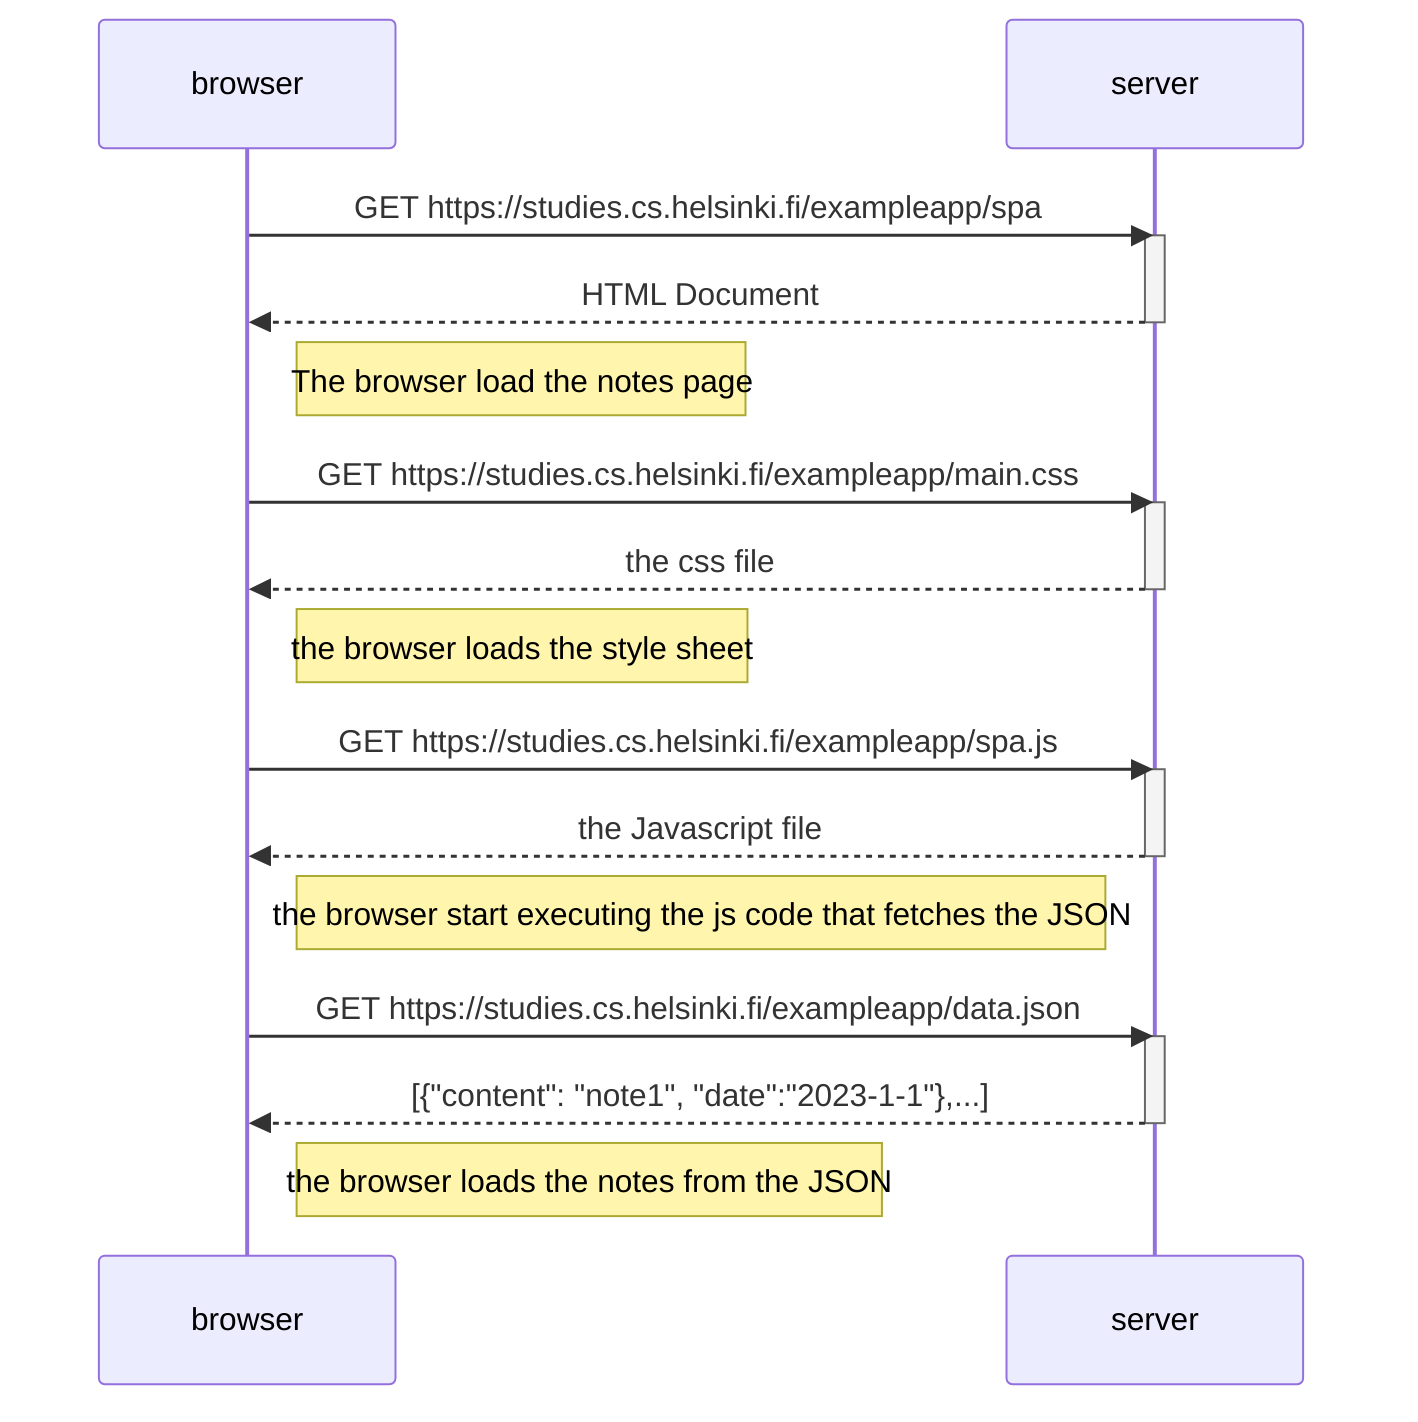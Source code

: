sequenceDiagram
    participant browser
    participant server

    browser->>server: GET https://studies.cs.helsinki.fi/exampleapp/spa
    activate server
    server-->>browser: HTML Document
    deactivate server
    Note right of browser: The browser load the notes page

    browser->>server: GET https://studies.cs.helsinki.fi/exampleapp/main.css
    activate server
    server-->>browser: the css file
    deactivate server
    Note right of browser: the browser loads the style sheet

    browser->>server: GET https://studies.cs.helsinki.fi/exampleapp/spa.js
    activate server
    server-->>browser: the Javascript file
    deactivate server
    Note right of browser: the browser start executing the js code that fetches the JSON

    browser->>server: GET https://studies.cs.helsinki.fi/exampleapp/data.json
    activate server
    server-->>browser: [{"content": "note1", "date":"2023-1-1"},...]
    deactivate server
    Note right of browser: the browser loads the notes from the JSON